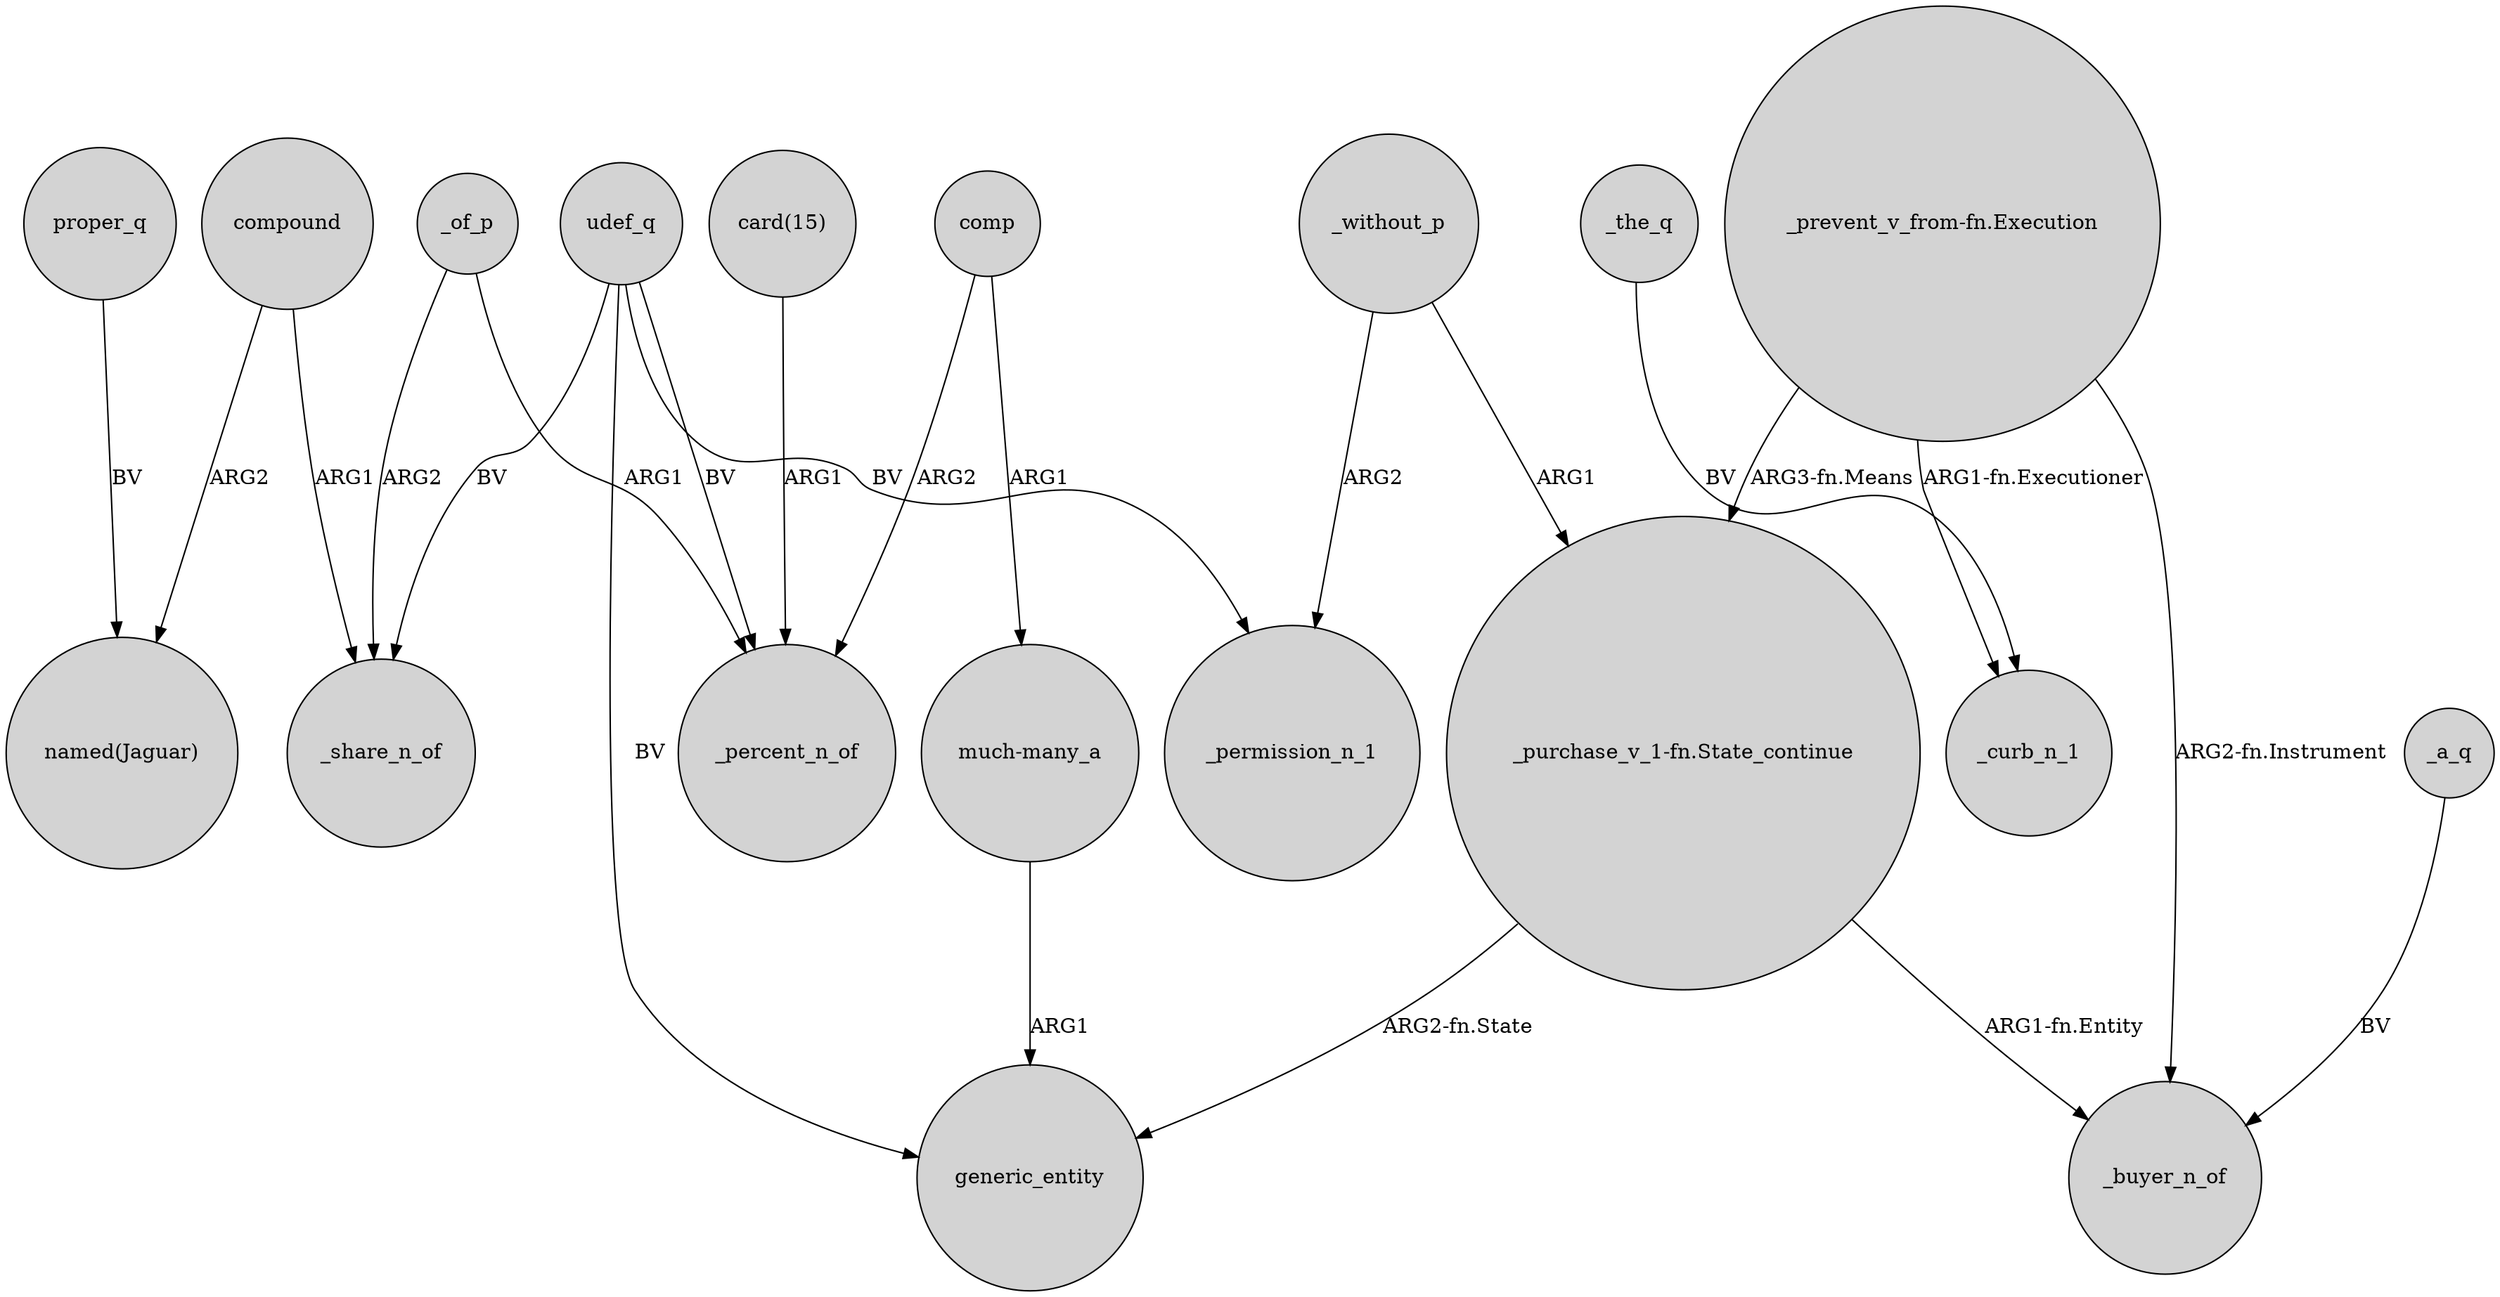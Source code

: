 digraph {
	node [shape=circle style=filled]
	"_purchase_v_1-fn.State_continue" -> generic_entity [label="ARG2-fn.State"]
	compound -> _share_n_of [label=ARG1]
	"_prevent_v_from-fn.Execution" -> _curb_n_1 [label="ARG1-fn.Executioner"]
	_of_p -> _percent_n_of [label=ARG1]
	udef_q -> generic_entity [label=BV]
	"_purchase_v_1-fn.State_continue" -> _buyer_n_of [label="ARG1-fn.Entity"]
	_a_q -> _buyer_n_of [label=BV]
	comp -> "much-many_a" [label=ARG1]
	compound -> "named(Jaguar)" [label=ARG2]
	udef_q -> _percent_n_of [label=BV]
	"much-many_a" -> generic_entity [label=ARG1]
	_without_p -> "_purchase_v_1-fn.State_continue" [label=ARG1]
	udef_q -> _share_n_of [label=BV]
	proper_q -> "named(Jaguar)" [label=BV]
	"_prevent_v_from-fn.Execution" -> "_purchase_v_1-fn.State_continue" [label="ARG3-fn.Means"]
	"card(15)" -> _percent_n_of [label=ARG1]
	_the_q -> _curb_n_1 [label=BV]
	_without_p -> _permission_n_1 [label=ARG2]
	udef_q -> _permission_n_1 [label=BV]
	_of_p -> _share_n_of [label=ARG2]
	"_prevent_v_from-fn.Execution" -> _buyer_n_of [label="ARG2-fn.Instrument"]
	comp -> _percent_n_of [label=ARG2]
}
